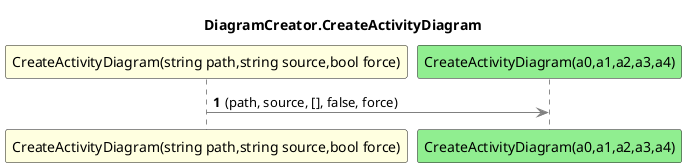 @startuml DiagramCreator.CreateActivityDiagram
title DiagramCreator.CreateActivityDiagram
participant "CreateActivityDiagram(string path,string source,bool force)" as CreateActivityDiagram_p0_p1_p2 #LightYellow
participant "CreateActivityDiagram(a0,a1,a2,a3,a4)" as CreateActivityDiagram_a0_a1_a2_a3_a4 #LightGreen
autonumber
CreateActivityDiagram_p0_p1_p2 -[#grey]> CreateActivityDiagram_a0_a1_a2_a3_a4 : (path, source, [], false, force)
@enduml
